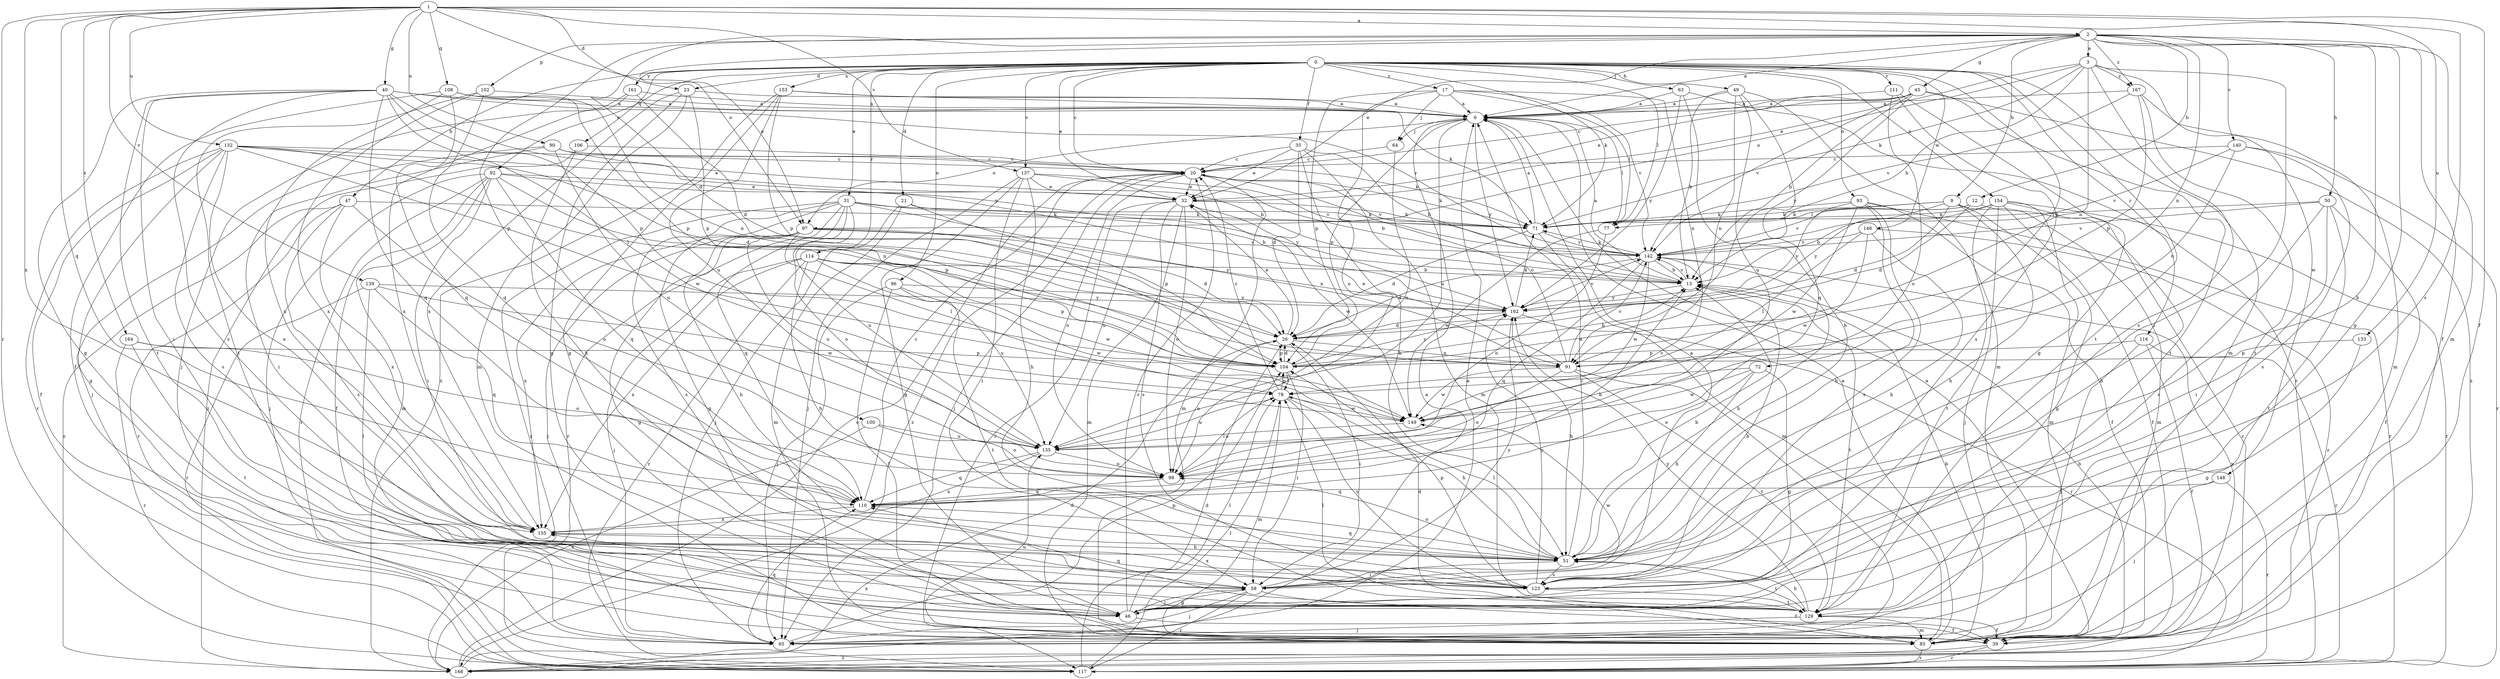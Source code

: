 strict digraph  {
0;
1;
2;
3;
6;
9;
12;
13;
17;
20;
21;
23;
26;
31;
32;
35;
39;
40;
45;
46;
47;
49;
50;
51;
58;
63;
64;
65;
71;
72;
77;
78;
85;
90;
91;
92;
93;
96;
97;
98;
100;
102;
104;
106;
108;
110;
111;
114;
116;
117;
123;
129;
132;
133;
135;
137;
139;
140;
142;
146;
148;
149;
153;
154;
155;
161;
162;
164;
167;
168;
0 -> 17  [label=c];
0 -> 20  [label=c];
0 -> 21  [label=d];
0 -> 23  [label=d];
0 -> 31  [label=e];
0 -> 32  [label=e];
0 -> 35  [label=f];
0 -> 47  [label=h];
0 -> 49  [label=h];
0 -> 63  [label=j];
0 -> 71  [label=k];
0 -> 72  [label=l];
0 -> 77  [label=l];
0 -> 85  [label=m];
0 -> 92  [label=o];
0 -> 93  [label=o];
0 -> 96  [label=o];
0 -> 106  [label=q];
0 -> 111  [label=r];
0 -> 114  [label=r];
0 -> 116  [label=r];
0 -> 129  [label=t];
0 -> 137  [label=v];
0 -> 146  [label=w];
0 -> 153  [label=x];
0 -> 154  [label=x];
0 -> 161  [label=y];
1 -> 2  [label=a];
1 -> 23  [label=d];
1 -> 39  [label=f];
1 -> 40  [label=g];
1 -> 90  [label=n];
1 -> 97  [label=o];
1 -> 108  [label=q];
1 -> 110  [label=q];
1 -> 117  [label=r];
1 -> 123  [label=s];
1 -> 132  [label=u];
1 -> 133  [label=u];
1 -> 137  [label=v];
1 -> 139  [label=v];
1 -> 155  [label=x];
1 -> 164  [label=z];
2 -> 3  [label=a];
2 -> 6  [label=a];
2 -> 9  [label=b];
2 -> 12  [label=b];
2 -> 26  [label=d];
2 -> 32  [label=e];
2 -> 39  [label=f];
2 -> 45  [label=g];
2 -> 46  [label=g];
2 -> 50  [label=h];
2 -> 51  [label=h];
2 -> 85  [label=m];
2 -> 91  [label=n];
2 -> 97  [label=o];
2 -> 100  [label=p];
2 -> 102  [label=p];
2 -> 140  [label=v];
2 -> 167  [label=z];
3 -> 13  [label=b];
3 -> 32  [label=e];
3 -> 58  [label=i];
3 -> 71  [label=k];
3 -> 91  [label=n];
3 -> 97  [label=o];
3 -> 123  [label=s];
3 -> 148  [label=w];
3 -> 167  [label=z];
6 -> 64  [label=j];
6 -> 77  [label=l];
6 -> 97  [label=o];
6 -> 104  [label=p];
6 -> 135  [label=u];
6 -> 162  [label=y];
9 -> 26  [label=d];
9 -> 46  [label=g];
9 -> 51  [label=h];
9 -> 71  [label=k];
9 -> 77  [label=l];
9 -> 85  [label=m];
9 -> 162  [label=y];
12 -> 26  [label=d];
12 -> 51  [label=h];
12 -> 71  [label=k];
12 -> 142  [label=v];
13 -> 6  [label=a];
13 -> 129  [label=t];
13 -> 142  [label=v];
13 -> 162  [label=y];
17 -> 6  [label=a];
17 -> 64  [label=j];
17 -> 77  [label=l];
17 -> 91  [label=n];
17 -> 98  [label=o];
17 -> 104  [label=p];
17 -> 142  [label=v];
20 -> 32  [label=e];
20 -> 65  [label=j];
20 -> 71  [label=k];
20 -> 85  [label=m];
20 -> 98  [label=o];
20 -> 142  [label=v];
20 -> 168  [label=z];
21 -> 65  [label=j];
21 -> 71  [label=k];
21 -> 85  [label=m];
21 -> 104  [label=p];
23 -> 6  [label=a];
23 -> 46  [label=g];
23 -> 85  [label=m];
23 -> 104  [label=p];
23 -> 155  [label=x];
26 -> 32  [label=e];
26 -> 58  [label=i];
26 -> 91  [label=n];
26 -> 98  [label=o];
26 -> 104  [label=p];
31 -> 13  [label=b];
31 -> 46  [label=g];
31 -> 71  [label=k];
31 -> 91  [label=n];
31 -> 98  [label=o];
31 -> 110  [label=q];
31 -> 117  [label=r];
31 -> 123  [label=s];
31 -> 135  [label=u];
31 -> 168  [label=z];
32 -> 71  [label=k];
32 -> 85  [label=m];
32 -> 98  [label=o];
32 -> 117  [label=r];
32 -> 123  [label=s];
32 -> 135  [label=u];
32 -> 149  [label=w];
35 -> 13  [label=b];
35 -> 20  [label=c];
35 -> 26  [label=d];
35 -> 32  [label=e];
35 -> 51  [label=h];
35 -> 85  [label=m];
39 -> 6  [label=a];
39 -> 13  [label=b];
39 -> 117  [label=r];
39 -> 155  [label=x];
39 -> 168  [label=z];
40 -> 6  [label=a];
40 -> 46  [label=g];
40 -> 58  [label=i];
40 -> 78  [label=l];
40 -> 104  [label=p];
40 -> 110  [label=q];
40 -> 123  [label=s];
40 -> 129  [label=t];
40 -> 142  [label=v];
40 -> 162  [label=y];
45 -> 6  [label=a];
45 -> 13  [label=b];
45 -> 20  [label=c];
45 -> 32  [label=e];
45 -> 129  [label=t];
45 -> 142  [label=v];
45 -> 162  [label=y];
45 -> 168  [label=z];
46 -> 20  [label=c];
46 -> 39  [label=f];
46 -> 58  [label=i];
46 -> 78  [label=l];
47 -> 71  [label=k];
47 -> 98  [label=o];
47 -> 117  [label=r];
47 -> 123  [label=s];
47 -> 155  [label=x];
47 -> 168  [label=z];
49 -> 6  [label=a];
49 -> 13  [label=b];
49 -> 85  [label=m];
49 -> 91  [label=n];
49 -> 110  [label=q];
49 -> 135  [label=u];
50 -> 39  [label=f];
50 -> 58  [label=i];
50 -> 71  [label=k];
50 -> 123  [label=s];
50 -> 129  [label=t];
50 -> 142  [label=v];
51 -> 6  [label=a];
51 -> 13  [label=b];
51 -> 58  [label=i];
51 -> 78  [label=l];
51 -> 98  [label=o];
51 -> 110  [label=q];
51 -> 123  [label=s];
51 -> 129  [label=t];
58 -> 6  [label=a];
58 -> 39  [label=f];
58 -> 46  [label=g];
58 -> 65  [label=j];
58 -> 117  [label=r];
58 -> 149  [label=w];
58 -> 162  [label=y];
63 -> 6  [label=a];
63 -> 51  [label=h];
63 -> 117  [label=r];
63 -> 162  [label=y];
64 -> 20  [label=c];
64 -> 135  [label=u];
65 -> 6  [label=a];
65 -> 104  [label=p];
65 -> 110  [label=q];
71 -> 6  [label=a];
71 -> 26  [label=d];
71 -> 85  [label=m];
71 -> 142  [label=v];
72 -> 46  [label=g];
72 -> 51  [label=h];
72 -> 78  [label=l];
72 -> 98  [label=o];
72 -> 149  [label=w];
77 -> 98  [label=o];
77 -> 149  [label=w];
78 -> 20  [label=c];
78 -> 51  [label=h];
78 -> 85  [label=m];
78 -> 104  [label=p];
78 -> 123  [label=s];
78 -> 135  [label=u];
78 -> 149  [label=w];
85 -> 6  [label=a];
85 -> 13  [label=b];
85 -> 26  [label=d];
85 -> 117  [label=r];
85 -> 135  [label=u];
90 -> 13  [label=b];
90 -> 20  [label=c];
90 -> 58  [label=i];
90 -> 65  [label=j];
90 -> 71  [label=k];
90 -> 135  [label=u];
91 -> 20  [label=c];
91 -> 32  [label=e];
91 -> 65  [label=j];
91 -> 98  [label=o];
91 -> 129  [label=t];
91 -> 142  [label=v];
91 -> 149  [label=w];
92 -> 32  [label=e];
92 -> 39  [label=f];
92 -> 58  [label=i];
92 -> 65  [label=j];
92 -> 85  [label=m];
92 -> 104  [label=p];
92 -> 110  [label=q];
92 -> 117  [label=r];
92 -> 162  [label=y];
93 -> 39  [label=f];
93 -> 51  [label=h];
93 -> 71  [label=k];
93 -> 117  [label=r];
93 -> 123  [label=s];
93 -> 149  [label=w];
93 -> 162  [label=y];
96 -> 39  [label=f];
96 -> 65  [label=j];
96 -> 129  [label=t];
96 -> 149  [label=w];
96 -> 162  [label=y];
97 -> 26  [label=d];
97 -> 46  [label=g];
97 -> 51  [label=h];
97 -> 65  [label=j];
97 -> 78  [label=l];
97 -> 135  [label=u];
97 -> 142  [label=v];
97 -> 155  [label=x];
97 -> 162  [label=y];
98 -> 78  [label=l];
98 -> 110  [label=q];
100 -> 98  [label=o];
100 -> 135  [label=u];
100 -> 168  [label=z];
102 -> 6  [label=a];
102 -> 110  [label=q];
102 -> 129  [label=t];
102 -> 155  [label=x];
104 -> 13  [label=b];
104 -> 26  [label=d];
104 -> 58  [label=i];
104 -> 78  [label=l];
104 -> 162  [label=y];
106 -> 20  [label=c];
106 -> 51  [label=h];
106 -> 168  [label=z];
108 -> 6  [label=a];
108 -> 39  [label=f];
108 -> 91  [label=n];
108 -> 104  [label=p];
108 -> 110  [label=q];
108 -> 155  [label=x];
110 -> 13  [label=b];
110 -> 20  [label=c];
110 -> 155  [label=x];
111 -> 6  [label=a];
111 -> 46  [label=g];
111 -> 98  [label=o];
111 -> 123  [label=s];
114 -> 13  [label=b];
114 -> 51  [label=h];
114 -> 65  [label=j];
114 -> 104  [label=p];
114 -> 117  [label=r];
114 -> 135  [label=u];
114 -> 149  [label=w];
114 -> 155  [label=x];
116 -> 39  [label=f];
116 -> 65  [label=j];
116 -> 104  [label=p];
116 -> 117  [label=r];
117 -> 26  [label=d];
117 -> 78  [label=l];
123 -> 13  [label=b];
123 -> 104  [label=p];
123 -> 129  [label=t];
123 -> 155  [label=x];
123 -> 162  [label=y];
129 -> 39  [label=f];
129 -> 51  [label=h];
129 -> 65  [label=j];
129 -> 78  [label=l];
129 -> 85  [label=m];
129 -> 110  [label=q];
129 -> 162  [label=y];
132 -> 20  [label=c];
132 -> 26  [label=d];
132 -> 32  [label=e];
132 -> 39  [label=f];
132 -> 46  [label=g];
132 -> 91  [label=n];
132 -> 117  [label=r];
132 -> 123  [label=s];
132 -> 149  [label=w];
132 -> 155  [label=x];
133 -> 46  [label=g];
133 -> 104  [label=p];
135 -> 98  [label=o];
135 -> 110  [label=q];
135 -> 142  [label=v];
135 -> 155  [label=x];
137 -> 13  [label=b];
137 -> 32  [label=e];
137 -> 46  [label=g];
137 -> 51  [label=h];
137 -> 58  [label=i];
137 -> 65  [label=j];
137 -> 142  [label=v];
139 -> 58  [label=i];
139 -> 110  [label=q];
139 -> 117  [label=r];
139 -> 149  [label=w];
139 -> 162  [label=y];
140 -> 20  [label=c];
140 -> 91  [label=n];
140 -> 117  [label=r];
140 -> 123  [label=s];
140 -> 142  [label=v];
142 -> 13  [label=b];
142 -> 26  [label=d];
142 -> 51  [label=h];
142 -> 71  [label=k];
142 -> 110  [label=q];
142 -> 149  [label=w];
146 -> 51  [label=h];
146 -> 78  [label=l];
146 -> 142  [label=v];
146 -> 149  [label=w];
146 -> 168  [label=z];
148 -> 65  [label=j];
148 -> 110  [label=q];
148 -> 117  [label=r];
149 -> 135  [label=u];
153 -> 6  [label=a];
153 -> 46  [label=g];
153 -> 71  [label=k];
153 -> 104  [label=p];
153 -> 135  [label=u];
153 -> 168  [label=z];
154 -> 13  [label=b];
154 -> 39  [label=f];
154 -> 65  [label=j];
154 -> 71  [label=k];
154 -> 85  [label=m];
154 -> 117  [label=r];
154 -> 129  [label=t];
154 -> 168  [label=z];
155 -> 51  [label=h];
161 -> 6  [label=a];
161 -> 26  [label=d];
161 -> 65  [label=j];
161 -> 155  [label=x];
162 -> 26  [label=d];
162 -> 51  [label=h];
162 -> 71  [label=k];
162 -> 117  [label=r];
162 -> 142  [label=v];
164 -> 98  [label=o];
164 -> 104  [label=p];
164 -> 117  [label=r];
164 -> 129  [label=t];
167 -> 6  [label=a];
167 -> 85  [label=m];
167 -> 104  [label=p];
167 -> 129  [label=t];
167 -> 142  [label=v];
168 -> 6  [label=a];
168 -> 20  [label=c];
168 -> 26  [label=d];
168 -> 142  [label=v];
}
